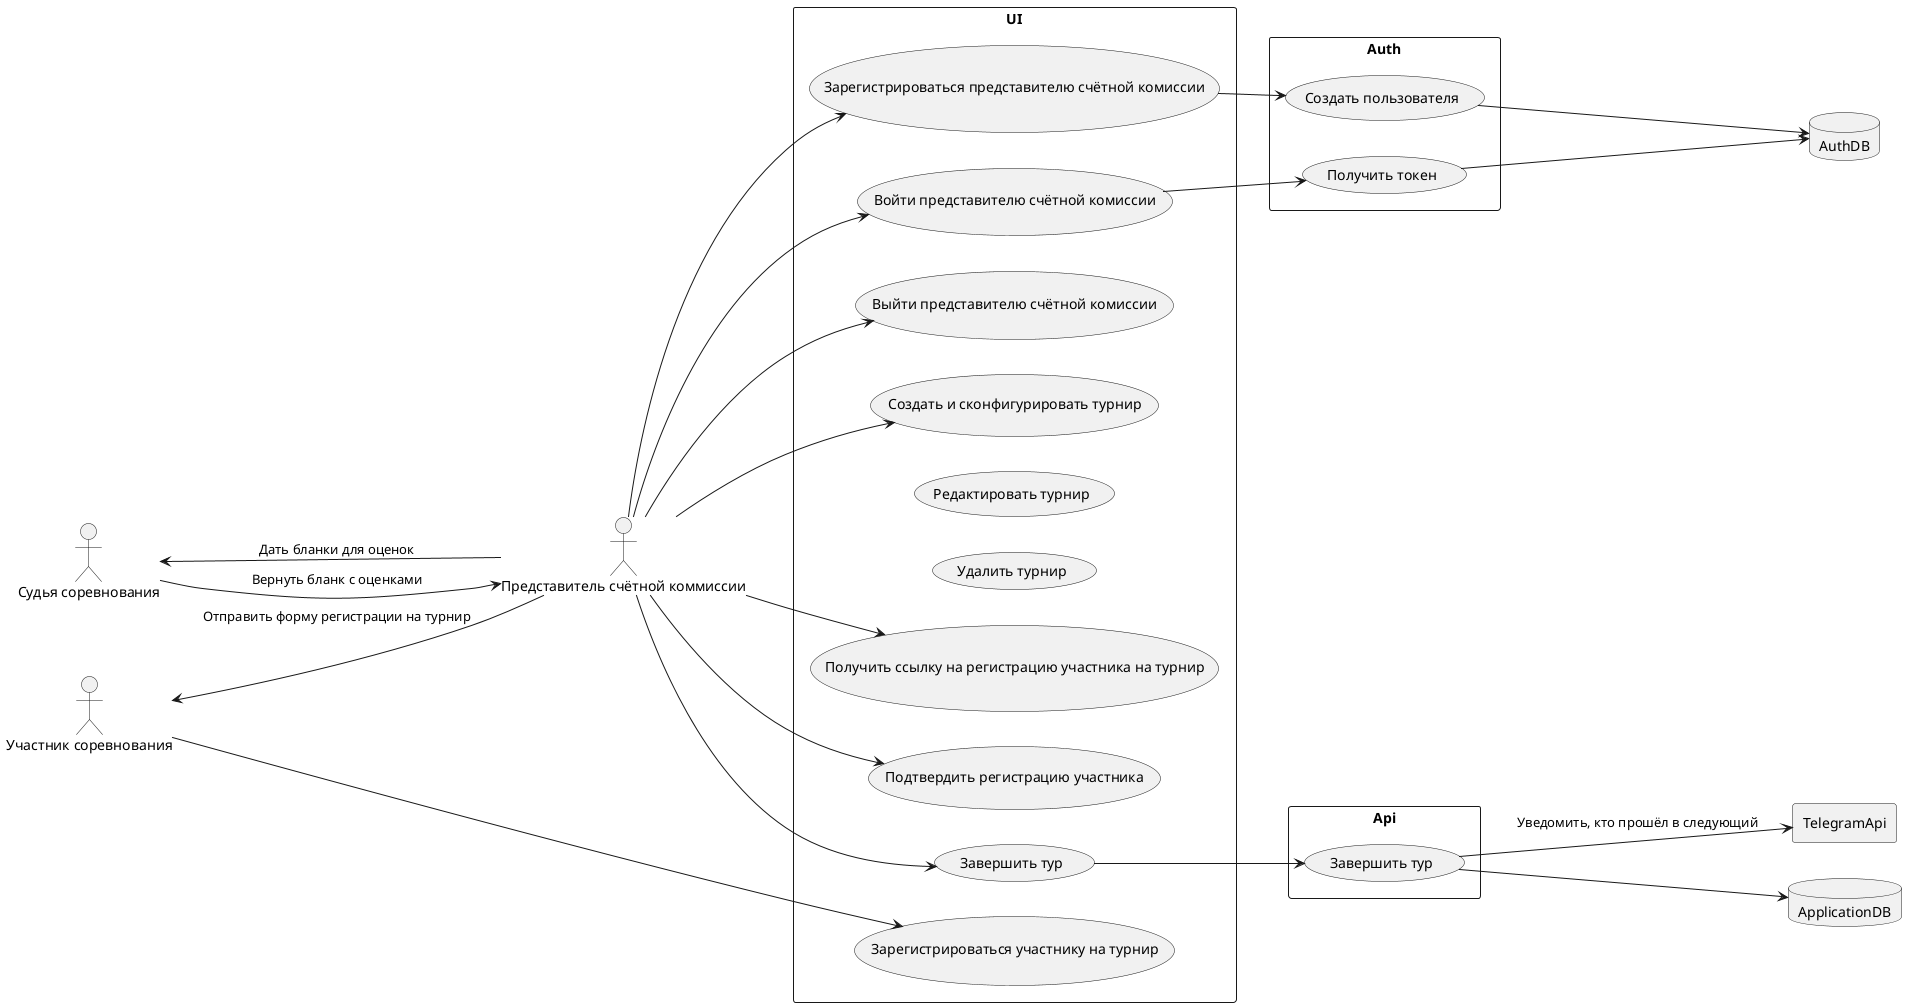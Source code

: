 @startuml DanceCupUseCases

left to right direction

actor Admin as "Представитель счётной коммиссии"
actor Judge as "Судья соревнования"
actor Dancer as "Участник соревнования"

rectangle TelegramApi
database ApplicationDB
database AuthDB

rectangle Api {
    usecase Api_FinishTour as "Завершить тур" 
}

rectangle Auth {
    usecase Auth_CreateUser as "Создать пользователя"
    usecase Auth_GetToken as "Получить токен"
}

rectangle UI {
    usecase UI_Register as "Зарегистрироваться представителю счётной комиссии"
    usecase UI_Login as "Войти представителю счётной комиссии"
    usecase UI_Logout as "Выйти представителю счётной комиссии"

    usecase UI_CrateTournament as "Создать и сконфигурировать турнир"
    usecase UI_EditTournament as "Редактировать турнир"
    usecase UI_DeleteTournament as "Удалить турнир"

    usecase UI_GetInvationForm as "Получить ссылку на регистрацию участника на турнир"
    usecase UI_ConfirmDancerRegistration as "Подтвердить регистрацию участника"
     
    usecase UI_FinishTour as "Завершить тур" 

    usecase UI_SentInvationForm as "Зарегистрироваться участнику на турнир"
}

Admin --> UI_Register
UI_Register --> Auth_CreateUser
Auth_CreateUser --> AuthDB

Admin --> UI_Login
UI_Login --> Auth_GetToken
Auth_GetToken --> AuthDB

Admin --> UI_Logout

Admin --> UI_CrateTournament
Admin --> UI_GetInvationForm
Admin --> UI_ConfirmDancerRegistration

Admin --> UI_FinishTour
UI_FinishTour --> Api_FinishTour
Api_FinishTour --> ApplicationDB
Api_FinishTour --> TelegramApi : "Уведомить, кто прошёл в следующий"

Dancer --> UI_SentInvationForm

Admin -up-> Dancer : "Отправить форму регистрации на турнир"

Admin -up-> Judge : "Дать бланки для оценок"
Judge --> Admin : "Вернуть бланк с оценками"

@enduml